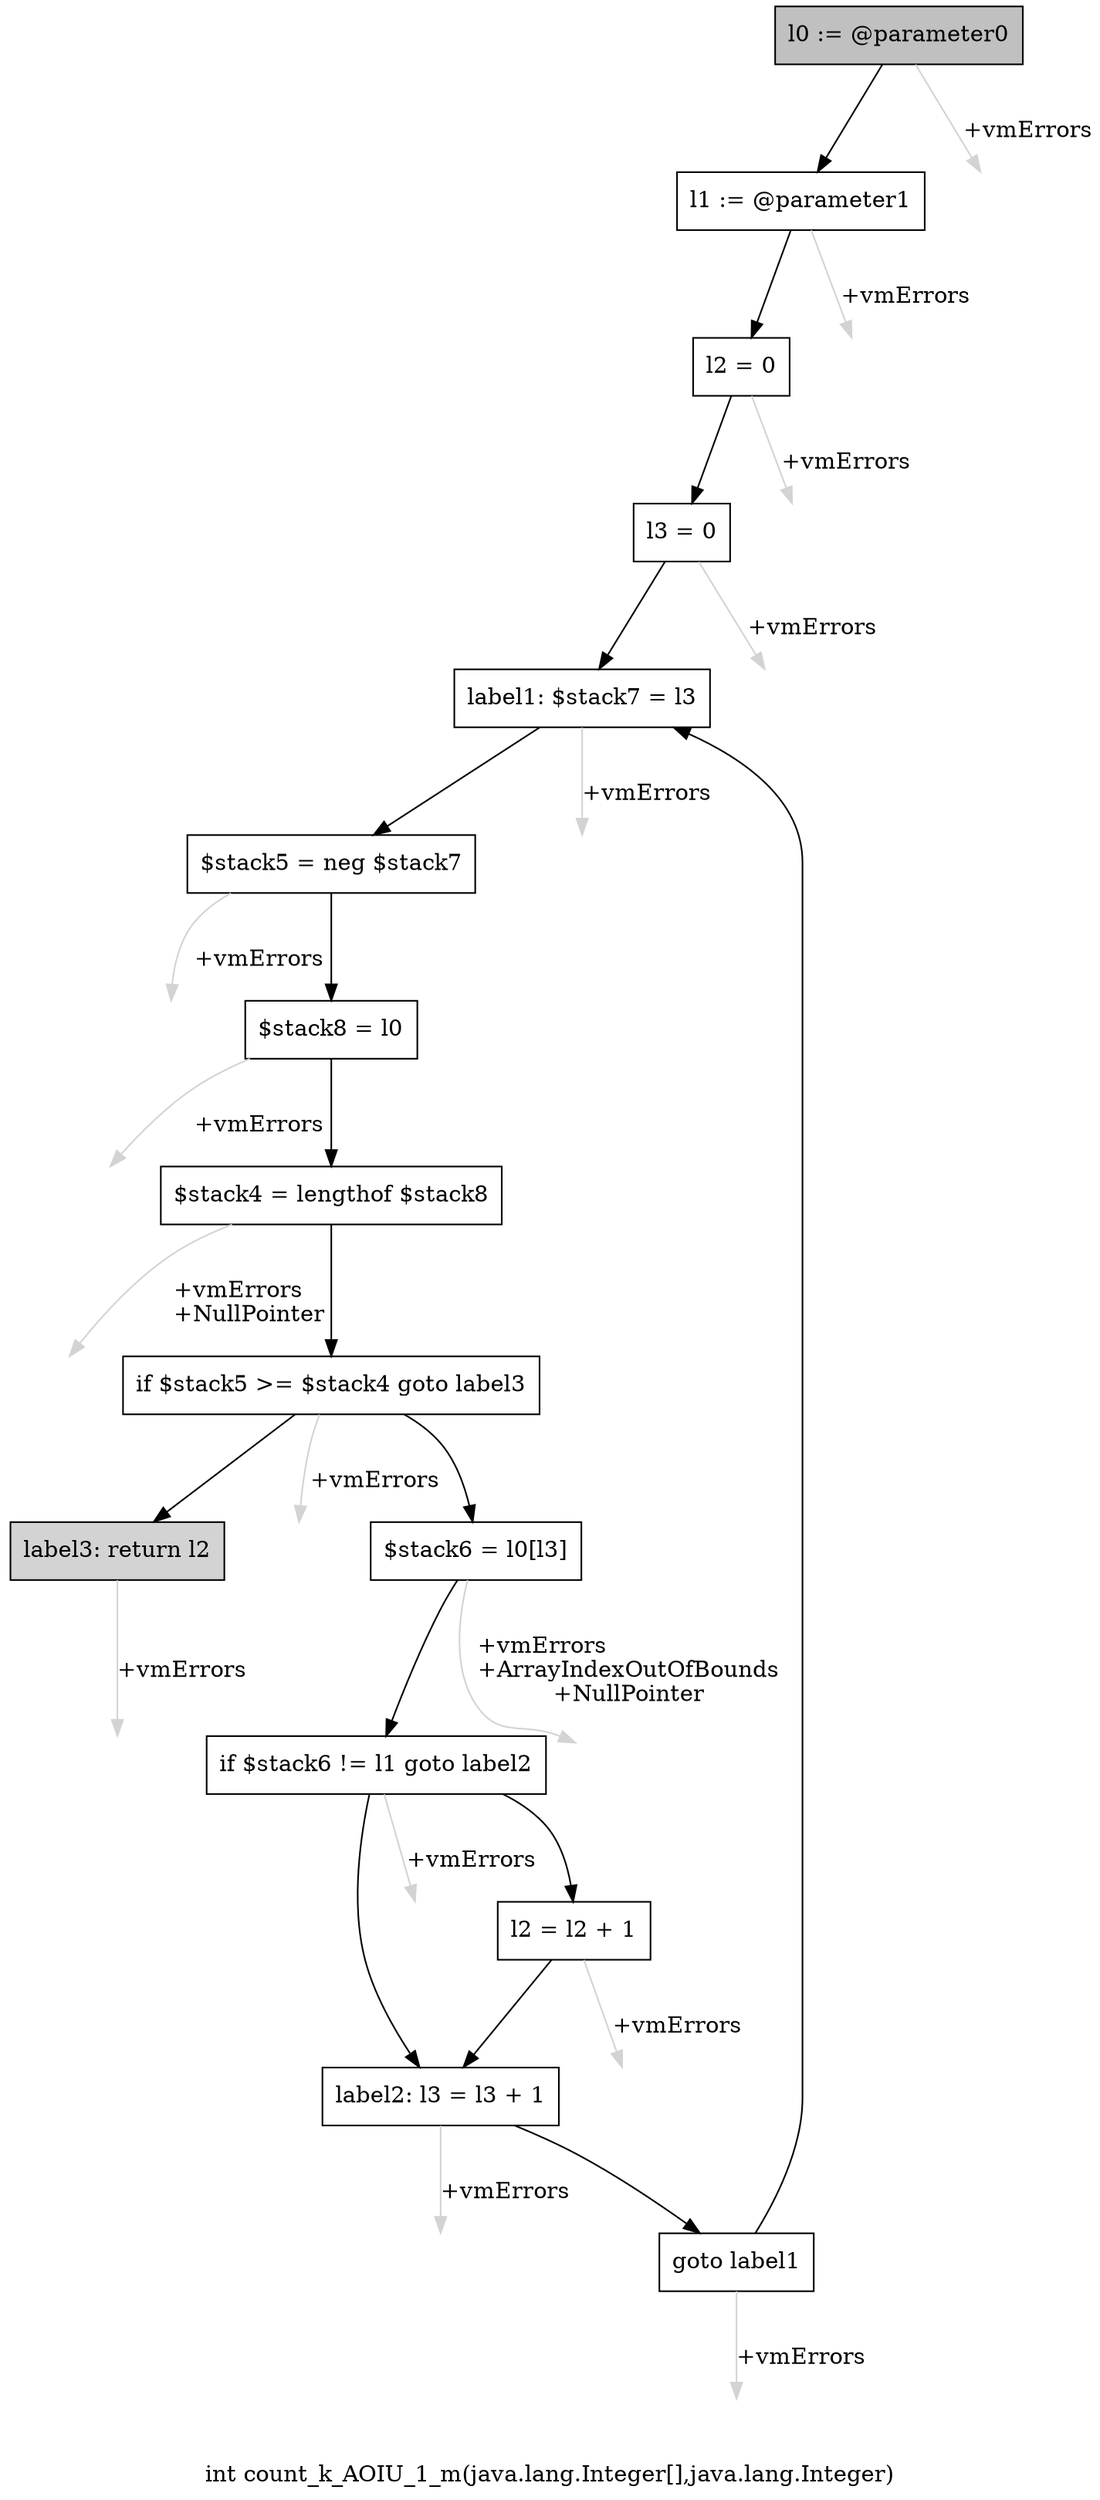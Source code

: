 digraph "int count_k_AOIU_1_m(java.lang.Integer[],java.lang.Integer)" {
    label="int count_k_AOIU_1_m(java.lang.Integer[],java.lang.Integer)";
    node [shape=box];
    "0" [style=filled,fillcolor=gray,label="l0 := @parameter0",];
    "1" [label="l1 := @parameter1",];
    "0"->"1" [color=black,];
    "15" [style=invis,label="Esc",];
    "0"->"15" [color=lightgray,label="\l+vmErrors",];
    "2" [label="l2 = 0",];
    "1"->"2" [color=black,];
    "16" [style=invis,label="Esc",];
    "1"->"16" [color=lightgray,label="\l+vmErrors",];
    "3" [label="l3 = 0",];
    "2"->"3" [color=black,];
    "17" [style=invis,label="Esc",];
    "2"->"17" [color=lightgray,label="\l+vmErrors",];
    "4" [label="label1: $stack7 = l3",];
    "3"->"4" [color=black,];
    "18" [style=invis,label="Esc",];
    "3"->"18" [color=lightgray,label="\l+vmErrors",];
    "5" [label="$stack5 = neg $stack7",];
    "4"->"5" [color=black,];
    "19" [style=invis,label="Esc",];
    "4"->"19" [color=lightgray,label="\l+vmErrors",];
    "6" [label="$stack8 = l0",];
    "5"->"6" [color=black,];
    "20" [style=invis,label="Esc",];
    "5"->"20" [color=lightgray,label="\l+vmErrors",];
    "7" [label="$stack4 = lengthof $stack8",];
    "6"->"7" [color=black,];
    "21" [style=invis,label="Esc",];
    "6"->"21" [color=lightgray,label="\l+vmErrors",];
    "8" [label="if $stack5 >= $stack4 goto label3",];
    "7"->"8" [color=black,];
    "22" [style=invis,label="Esc",];
    "7"->"22" [color=lightgray,label="\l+vmErrors\l+NullPointer",];
    "9" [label="$stack6 = l0[l3]",];
    "8"->"9" [color=black,];
    "14" [style=filled,fillcolor=lightgray,label="label3: return l2",];
    "8"->"14" [color=black,];
    "23" [style=invis,label="Esc",];
    "8"->"23" [color=lightgray,label="\l+vmErrors",];
    "10" [label="if $stack6 != l1 goto label2",];
    "9"->"10" [color=black,];
    "24" [style=invis,label="Esc",];
    "9"->"24" [color=lightgray,label="\l+vmErrors\l+ArrayIndexOutOfBounds\l+NullPointer",];
    "11" [label="l2 = l2 + 1",];
    "10"->"11" [color=black,];
    "12" [label="label2: l3 = l3 + 1",];
    "10"->"12" [color=black,];
    "25" [style=invis,label="Esc",];
    "10"->"25" [color=lightgray,label="\l+vmErrors",];
    "11"->"12" [color=black,];
    "26" [style=invis,label="Esc",];
    "11"->"26" [color=lightgray,label="\l+vmErrors",];
    "13" [label="goto label1",];
    "12"->"13" [color=black,];
    "27" [style=invis,label="Esc",];
    "12"->"27" [color=lightgray,label="\l+vmErrors",];
    "13"->"4" [color=black,];
    "28" [style=invis,label="Esc",];
    "13"->"28" [color=lightgray,label="\l+vmErrors",];
    "29" [style=invis,label="Esc",];
    "14"->"29" [color=lightgray,label="\l+vmErrors",];
}
